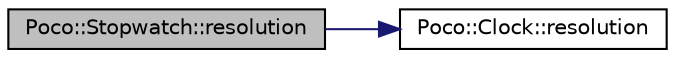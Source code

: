 digraph "Poco::Stopwatch::resolution"
{
 // LATEX_PDF_SIZE
  edge [fontname="Helvetica",fontsize="10",labelfontname="Helvetica",labelfontsize="10"];
  node [fontname="Helvetica",fontsize="10",shape=record];
  rankdir="LR";
  Node1 [label="Poco::Stopwatch::resolution",height=0.2,width=0.4,color="black", fillcolor="grey75", style="filled", fontcolor="black",tooltip=" "];
  Node1 -> Node2 [color="midnightblue",fontsize="10",style="solid"];
  Node2 [label="Poco::Clock::resolution",height=0.2,width=0.4,color="black", fillcolor="white", style="filled",URL="$classPoco_1_1Clock.html#aaf45dab3da91f75231a5defa40ba4680",tooltip=" "];
}
